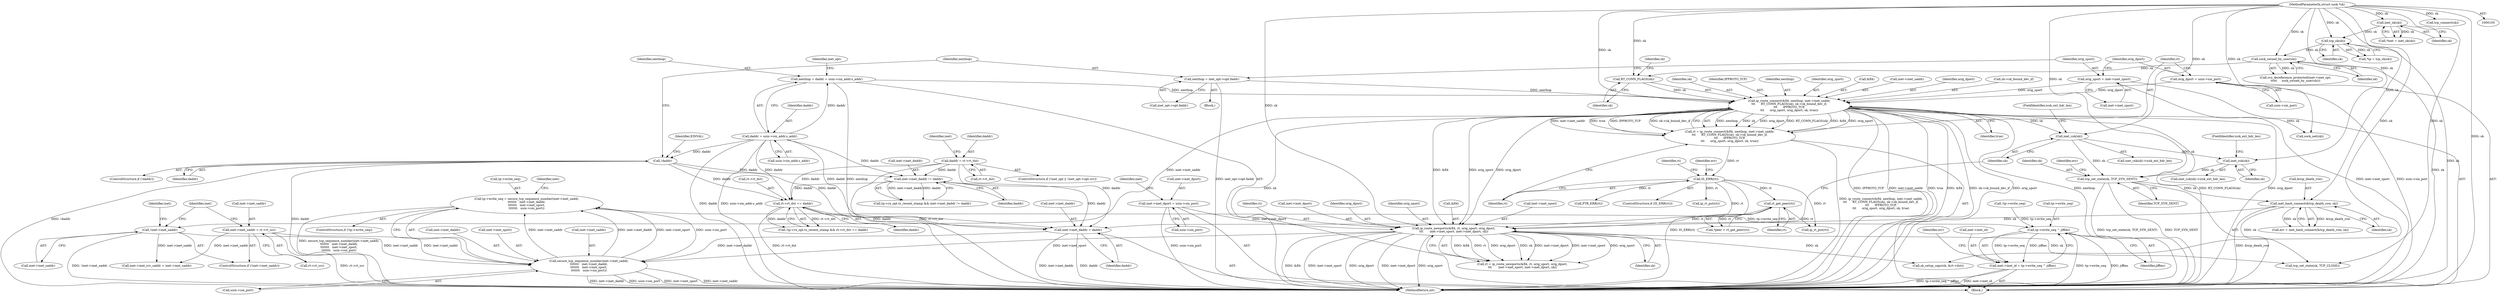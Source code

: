 digraph "0_linux_f6d8bd051c391c1c0458a30b2a7abcd939329259_29@API" {
"1000467" [label="(Call,tp->write_seq = secure_tcp_sequence_number(inet->inet_saddr,\n\t\t\t\t\t\t\t   inet->inet_daddr,\n\t\t\t\t\t\t\t   inet->inet_sport,\n\t\t\t\t\t\t\t   usin->sin_port))"];
"1000471" [label="(Call,secure_tcp_sequence_number(inet->inet_saddr,\n\t\t\t\t\t\t\t   inet->inet_daddr,\n\t\t\t\t\t\t\t   inet->inet_sport,\n\t\t\t\t\t\t\t   usin->sin_port))"];
"1000268" [label="(Call,!inet->inet_saddr)"];
"1000202" [label="(Call,ip_route_connect(&fl4, nexthop, inet->inet_saddr,\n\t\t\t      RT_CONN_FLAGS(sk), sk->sk_bound_dev_if,\n\t\t\t      IPPROTO_TCP,\n\t\t\t      orig_sport, orig_dport, sk, true))"];
"1000183" [label="(Call,nexthop = inet_opt->opt.faddr)"];
"1000151" [label="(Call,nexthop = daddr = usin->sin_addr.s_addr)"];
"1000153" [label="(Call,daddr = usin->sin_addr.s_addr)"];
"1000209" [label="(Call,RT_CONN_FLAGS(sk))"];
"1000166" [label="(Call,sock_owned_by_user(sk))"];
"1000124" [label="(Call,tcp_sk(sk))"];
"1000119" [label="(Call,inet_sk(sk))"];
"1000106" [label="(MethodParameterIn,struct sock *sk)"];
"1000190" [label="(Call,orig_sport = inet->inet_sport)"];
"1000195" [label="(Call,orig_dport = usin->sin_port)"];
"1000272" [label="(Call,inet->inet_saddr = rt->rt_src)"];
"1000382" [label="(Call,inet->inet_daddr = daddr)"];
"1000330" [label="(Call,rt->rt_dst == daddr)"];
"1000178" [label="(Call,!daddr)"];
"1000262" [label="(Call,daddr = rt->rt_dst)"];
"1000293" [label="(Call,inet->inet_daddr != daddr)"];
"1000426" [label="(Call,ip_route_newports(&fl4, rt, orig_sport, orig_dport,\n\t\t\t       inet->inet_sport, inet->inet_dport, sk))"];
"1000220" [label="(Call,IS_ERR(rt))"];
"1000200" [label="(Call,rt = ip_route_connect(&fl4, nexthop, inet->inet_saddr,\n\t\t\t      RT_CONN_FLAGS(sk), sk->sk_bound_dev_if,\n\t\t\t      IPPROTO_TCP,\n\t\t\t      orig_sport, orig_dport, sk, true))"];
"1000339" [label="(Call,rt_get_peer(rt))"];
"1000375" [label="(Call,inet->inet_dport = usin->sin_port)"];
"1000417" [label="(Call,inet_hash_connect(&tcp_death_row, sk))"];
"1000412" [label="(Call,tcp_set_state(sk, TCP_SYN_SENT))"];
"1000397" [label="(Call,inet_csk(sk))"];
"1000389" [label="(Call,inet_csk(sk))"];
"1000488" [label="(Call,tp->write_seq ^ jiffies)"];
"1000484" [label="(Call,inet->inet_id = tp->write_seq ^ jiffies)"];
"1000202" [label="(Call,ip_route_connect(&fl4, nexthop, inet->inet_saddr,\n\t\t\t      RT_CONN_FLAGS(sk), sk->sk_bound_dev_if,\n\t\t\t      IPPROTO_TCP,\n\t\t\t      orig_sport, orig_dport, sk, true))"];
"1000412" [label="(Call,tcp_set_state(sk, TCP_SYN_SENT))"];
"1000182" [label="(Identifier,EINVAL)"];
"1000212" [label="(Identifier,sk)"];
"1000417" [label="(Call,inet_hash_connect(&tcp_death_row, sk))"];
"1000427" [label="(Call,&fl4)"];
"1000276" [label="(Call,rt->rt_src)"];
"1000210" [label="(Identifier,sk)"];
"1000416" [label="(Identifier,err)"];
"1000294" [label="(Call,inet->inet_daddr)"];
"1000197" [label="(Call,usin->sin_port)"];
"1000399" [label="(FieldIdentifier,icsk_ext_hdr_len)"];
"1000216" [label="(Identifier,orig_dport)"];
"1000161" [label="(Identifier,inet_opt)"];
"1000468" [label="(Call,tp->write_seq)"];
"1000190" [label="(Call,orig_sport = inet->inet_sport)"];
"1000152" [label="(Identifier,nexthop)"];
"1000211" [label="(Call,sk->sk_bound_dev_if)"];
"1000481" [label="(Call,usin->sin_port)"];
"1000382" [label="(Call,inet->inet_daddr = daddr)"];
"1000334" [label="(Identifier,daddr)"];
"1000217" [label="(Identifier,sk)"];
"1000117" [label="(Call,*inet = inet_sk(sk))"];
"1000432" [label="(Call,inet->inet_sport)"];
"1000475" [label="(Call,inet->inet_daddr)"];
"1000167" [label="(Identifier,sk)"];
"1000463" [label="(Call,!tp->write_seq)"];
"1000195" [label="(Call,orig_dport = usin->sin_port)"];
"1000337" [label="(Call,*peer = rt_get_peer(rt))"];
"1000489" [label="(Call,tp->write_seq)"];
"1000462" [label="(ControlStructure,if (!tp->write_seq))"];
"1000415" [label="(Call,err = inet_hash_connect(&tcp_death_row, sk))"];
"1000177" [label="(ControlStructure,if (!daddr))"];
"1000396" [label="(Call,inet_csk(sk)->icsk_ext_hdr_len)"];
"1000166" [label="(Call,sock_owned_by_user(sk))"];
"1000241" [label="(Identifier,rt)"];
"1000340" [label="(Identifier,rt)"];
"1000438" [label="(Identifier,sk)"];
"1000269" [label="(Call,inet->inet_saddr)"];
"1000492" [label="(Identifier,jiffies)"];
"1000151" [label="(Call,nexthop = daddr = usin->sin_addr.s_addr)"];
"1000106" [label="(MethodParameterIn,struct sock *sk)"];
"1000119" [label="(Call,inet_sk(sk))"];
"1000214" [label="(Identifier,IPPROTO_TCP)"];
"1000184" [label="(Identifier,nexthop)"];
"1000233" [label="(Call,sock_net(sk))"];
"1000424" [label="(Call,rt = ip_route_newports(&fl4, rt, orig_sport, orig_dport,\n\t\t\t       inet->inet_sport, inet->inet_dport, sk))"];
"1000191" [label="(Identifier,orig_sport)"];
"1000467" [label="(Call,tp->write_seq = secure_tcp_sequence_number(inet->inet_saddr,\n\t\t\t\t\t\t\t   inet->inet_daddr,\n\t\t\t\t\t\t\t   inet->inet_sport,\n\t\t\t\t\t\t\t   usin->sin_port))"];
"1000155" [label="(Call,usin->sin_addr.s_addr)"];
"1000196" [label="(Identifier,orig_dport)"];
"1000388" [label="(Call,inet_csk(sk)->icsk_ext_hdr_len)"];
"1000120" [label="(Identifier,sk)"];
"1000375" [label="(Call,inet->inet_dport = usin->sin_port)"];
"1000383" [label="(Call,inet->inet_daddr)"];
"1000413" [label="(Identifier,sk)"];
"1000429" [label="(Identifier,rt)"];
"1000494" [label="(Identifier,err)"];
"1000268" [label="(Call,!inet->inet_saddr)"];
"1000221" [label="(Identifier,rt)"];
"1000376" [label="(Call,inet->inet_dport)"];
"1000426" [label="(Call,ip_route_newports(&fl4, rt, orig_sport, orig_dport,\n\t\t\t       inet->inet_sport, inet->inet_dport, sk))"];
"1000262" [label="(Call,daddr = rt->rt_dst)"];
"1000420" [label="(Identifier,sk)"];
"1000485" [label="(Call,inet->inet_id)"];
"1000323" [label="(Call,!tp->rx_opt.ts_recent_stamp && rt->rt_dst == daddr)"];
"1000471" [label="(Call,secure_tcp_sequence_number(inet->inet_saddr,\n\t\t\t\t\t\t\t   inet->inet_daddr,\n\t\t\t\t\t\t\t   inet->inet_sport,\n\t\t\t\t\t\t\t   usin->sin_port))"];
"1000201" [label="(Identifier,rt)"];
"1000205" [label="(Identifier,nexthop)"];
"1000506" [label="(Call,tcp_set_state(sk, TCP_CLOSE))"];
"1000125" [label="(Identifier,sk)"];
"1000488" [label="(Call,tp->write_seq ^ jiffies)"];
"1000384" [label="(Identifier,inet)"];
"1000179" [label="(Identifier,daddr)"];
"1000523" [label="(MethodReturn,int)"];
"1000414" [label="(Identifier,TCP_SYN_SENT)"];
"1000330" [label="(Call,rt->rt_dst == daddr)"];
"1000162" [label="(Call,rcu_dereference_protected(inet->inet_opt,\n\t\t\t\t\t     sock_owned_by_user(sk)))"];
"1000220" [label="(Call,IS_ERR(rt))"];
"1000263" [label="(Identifier,daddr)"];
"1000486" [label="(Identifier,inet)"];
"1000418" [label="(Call,&tcp_death_row)"];
"1000398" [label="(Identifier,sk)"];
"1000252" [label="(ControlStructure,if (!inet_opt || !inet_opt->opt.srr))"];
"1000281" [label="(Identifier,inet)"];
"1000331" [label="(Call,rt->rt_dst)"];
"1000124" [label="(Call,tcp_sk(sk))"];
"1000225" [label="(Call,PTR_ERR(rt))"];
"1000122" [label="(Call,*tp = tcp_sk(sk))"];
"1000215" [label="(Identifier,orig_sport)"];
"1000484" [label="(Call,inet->inet_id = tp->write_seq ^ jiffies)"];
"1000219" [label="(ControlStructure,if (IS_ERR(rt)))"];
"1000154" [label="(Identifier,daddr)"];
"1000203" [label="(Call,&fl4)"];
"1000293" [label="(Call,inet->inet_daddr != daddr)"];
"1000279" [label="(Call,inet->inet_rcv_saddr = inet->inet_saddr)"];
"1000287" [label="(Call,tp->rx_opt.ts_recent_stamp && inet->inet_daddr != daddr)"];
"1000192" [label="(Call,inet->inet_sport)"];
"1000379" [label="(Call,usin->sin_port)"];
"1000183" [label="(Call,nexthop = inet_opt->opt.faddr)"];
"1000390" [label="(Identifier,sk)"];
"1000264" [label="(Call,rt->rt_dst)"];
"1000200" [label="(Call,rt = ip_route_connect(&fl4, nexthop, inet->inet_saddr,\n\t\t\t      RT_CONN_FLAGS(sk), sk->sk_bound_dev_if,\n\t\t\t      IPPROTO_TCP,\n\t\t\t      orig_sport, orig_dport, sk, true))"];
"1000206" [label="(Call,inet->inet_saddr)"];
"1000185" [label="(Call,inet_opt->opt.faddr)"];
"1000274" [label="(Identifier,inet)"];
"1000209" [label="(Call,RT_CONN_FLAGS(sk))"];
"1000339" [label="(Call,rt_get_peer(rt))"];
"1000495" [label="(Call,tcp_connect(sk))"];
"1000478" [label="(Call,inet->inet_sport)"];
"1000435" [label="(Call,inet->inet_dport)"];
"1000267" [label="(ControlStructure,if (!inet->inet_saddr))"];
"1000178" [label="(Call,!daddr)"];
"1000273" [label="(Call,inet->inet_saddr)"];
"1000153" [label="(Call,daddr = usin->sin_addr.s_addr)"];
"1000270" [label="(Identifier,inet)"];
"1000224" [label="(Identifier,err)"];
"1000247" [label="(Call,ip_rt_put(rt))"];
"1000391" [label="(FieldIdentifier,icsk_ext_hdr_len)"];
"1000218" [label="(Identifier,true)"];
"1000297" [label="(Identifier,daddr)"];
"1000109" [label="(Block,)"];
"1000176" [label="(Block,)"];
"1000272" [label="(Call,inet->inet_saddr = rt->rt_src)"];
"1000456" [label="(Call,sk_setup_caps(sk, &rt->dst))"];
"1000431" [label="(Identifier,orig_dport)"];
"1000472" [label="(Call,inet->inet_saddr)"];
"1000389" [label="(Call,inet_csk(sk))"];
"1000397" [label="(Call,inet_csk(sk))"];
"1000509" [label="(Call,ip_rt_put(rt))"];
"1000430" [label="(Identifier,orig_sport)"];
"1000386" [label="(Identifier,daddr)"];
"1000467" -> "1000462"  [label="AST: "];
"1000467" -> "1000471"  [label="CFG: "];
"1000468" -> "1000467"  [label="AST: "];
"1000471" -> "1000467"  [label="AST: "];
"1000486" -> "1000467"  [label="CFG: "];
"1000467" -> "1000523"  [label="DDG: secure_tcp_sequence_number(inet->inet_saddr,\n\t\t\t\t\t\t\t   inet->inet_daddr,\n\t\t\t\t\t\t\t   inet->inet_sport,\n\t\t\t\t\t\t\t   usin->sin_port)"];
"1000471" -> "1000467"  [label="DDG: inet->inet_saddr"];
"1000471" -> "1000467"  [label="DDG: inet->inet_daddr"];
"1000471" -> "1000467"  [label="DDG: inet->inet_sport"];
"1000471" -> "1000467"  [label="DDG: usin->sin_port"];
"1000467" -> "1000488"  [label="DDG: tp->write_seq"];
"1000471" -> "1000481"  [label="CFG: "];
"1000472" -> "1000471"  [label="AST: "];
"1000475" -> "1000471"  [label="AST: "];
"1000478" -> "1000471"  [label="AST: "];
"1000481" -> "1000471"  [label="AST: "];
"1000471" -> "1000523"  [label="DDG: inet->inet_saddr"];
"1000471" -> "1000523"  [label="DDG: inet->inet_daddr"];
"1000471" -> "1000523"  [label="DDG: usin->sin_port"];
"1000471" -> "1000523"  [label="DDG: inet->inet_sport"];
"1000268" -> "1000471"  [label="DDG: inet->inet_saddr"];
"1000272" -> "1000471"  [label="DDG: inet->inet_saddr"];
"1000382" -> "1000471"  [label="DDG: inet->inet_daddr"];
"1000426" -> "1000471"  [label="DDG: inet->inet_sport"];
"1000268" -> "1000267"  [label="AST: "];
"1000268" -> "1000269"  [label="CFG: "];
"1000269" -> "1000268"  [label="AST: "];
"1000274" -> "1000268"  [label="CFG: "];
"1000281" -> "1000268"  [label="CFG: "];
"1000268" -> "1000523"  [label="DDG: !inet->inet_saddr"];
"1000202" -> "1000268"  [label="DDG: inet->inet_saddr"];
"1000268" -> "1000279"  [label="DDG: inet->inet_saddr"];
"1000202" -> "1000200"  [label="AST: "];
"1000202" -> "1000218"  [label="CFG: "];
"1000203" -> "1000202"  [label="AST: "];
"1000205" -> "1000202"  [label="AST: "];
"1000206" -> "1000202"  [label="AST: "];
"1000209" -> "1000202"  [label="AST: "];
"1000211" -> "1000202"  [label="AST: "];
"1000214" -> "1000202"  [label="AST: "];
"1000215" -> "1000202"  [label="AST: "];
"1000216" -> "1000202"  [label="AST: "];
"1000217" -> "1000202"  [label="AST: "];
"1000218" -> "1000202"  [label="AST: "];
"1000200" -> "1000202"  [label="CFG: "];
"1000202" -> "1000523"  [label="DDG: RT_CONN_FLAGS(sk)"];
"1000202" -> "1000523"  [label="DDG: orig_dport"];
"1000202" -> "1000523"  [label="DDG: sk"];
"1000202" -> "1000523"  [label="DDG: IPPROTO_TCP"];
"1000202" -> "1000523"  [label="DDG: inet->inet_saddr"];
"1000202" -> "1000523"  [label="DDG: true"];
"1000202" -> "1000523"  [label="DDG: &fl4"];
"1000202" -> "1000523"  [label="DDG: sk->sk_bound_dev_if"];
"1000202" -> "1000523"  [label="DDG: orig_sport"];
"1000202" -> "1000523"  [label="DDG: nexthop"];
"1000202" -> "1000200"  [label="DDG: nexthop"];
"1000202" -> "1000200"  [label="DDG: sk"];
"1000202" -> "1000200"  [label="DDG: orig_dport"];
"1000202" -> "1000200"  [label="DDG: RT_CONN_FLAGS(sk)"];
"1000202" -> "1000200"  [label="DDG: &fl4"];
"1000202" -> "1000200"  [label="DDG: orig_sport"];
"1000202" -> "1000200"  [label="DDG: inet->inet_saddr"];
"1000202" -> "1000200"  [label="DDG: true"];
"1000202" -> "1000200"  [label="DDG: IPPROTO_TCP"];
"1000202" -> "1000200"  [label="DDG: sk->sk_bound_dev_if"];
"1000183" -> "1000202"  [label="DDG: nexthop"];
"1000151" -> "1000202"  [label="DDG: nexthop"];
"1000209" -> "1000202"  [label="DDG: sk"];
"1000190" -> "1000202"  [label="DDG: orig_sport"];
"1000195" -> "1000202"  [label="DDG: orig_dport"];
"1000106" -> "1000202"  [label="DDG: sk"];
"1000202" -> "1000233"  [label="DDG: sk"];
"1000202" -> "1000389"  [label="DDG: sk"];
"1000202" -> "1000426"  [label="DDG: &fl4"];
"1000202" -> "1000426"  [label="DDG: orig_sport"];
"1000202" -> "1000426"  [label="DDG: orig_dport"];
"1000183" -> "1000176"  [label="AST: "];
"1000183" -> "1000185"  [label="CFG: "];
"1000184" -> "1000183"  [label="AST: "];
"1000185" -> "1000183"  [label="AST: "];
"1000191" -> "1000183"  [label="CFG: "];
"1000183" -> "1000523"  [label="DDG: inet_opt->opt.faddr"];
"1000151" -> "1000109"  [label="AST: "];
"1000151" -> "1000153"  [label="CFG: "];
"1000152" -> "1000151"  [label="AST: "];
"1000153" -> "1000151"  [label="AST: "];
"1000161" -> "1000151"  [label="CFG: "];
"1000151" -> "1000523"  [label="DDG: nexthop"];
"1000153" -> "1000151"  [label="DDG: daddr"];
"1000153" -> "1000155"  [label="CFG: "];
"1000154" -> "1000153"  [label="AST: "];
"1000155" -> "1000153"  [label="AST: "];
"1000153" -> "1000523"  [label="DDG: usin->sin_addr.s_addr"];
"1000153" -> "1000523"  [label="DDG: daddr"];
"1000153" -> "1000178"  [label="DDG: daddr"];
"1000153" -> "1000293"  [label="DDG: daddr"];
"1000153" -> "1000330"  [label="DDG: daddr"];
"1000153" -> "1000382"  [label="DDG: daddr"];
"1000209" -> "1000210"  [label="CFG: "];
"1000210" -> "1000209"  [label="AST: "];
"1000212" -> "1000209"  [label="CFG: "];
"1000166" -> "1000209"  [label="DDG: sk"];
"1000106" -> "1000209"  [label="DDG: sk"];
"1000166" -> "1000162"  [label="AST: "];
"1000166" -> "1000167"  [label="CFG: "];
"1000167" -> "1000166"  [label="AST: "];
"1000162" -> "1000166"  [label="CFG: "];
"1000166" -> "1000523"  [label="DDG: sk"];
"1000166" -> "1000162"  [label="DDG: sk"];
"1000124" -> "1000166"  [label="DDG: sk"];
"1000106" -> "1000166"  [label="DDG: sk"];
"1000124" -> "1000122"  [label="AST: "];
"1000124" -> "1000125"  [label="CFG: "];
"1000125" -> "1000124"  [label="AST: "];
"1000122" -> "1000124"  [label="CFG: "];
"1000124" -> "1000523"  [label="DDG: sk"];
"1000124" -> "1000122"  [label="DDG: sk"];
"1000119" -> "1000124"  [label="DDG: sk"];
"1000106" -> "1000124"  [label="DDG: sk"];
"1000119" -> "1000117"  [label="AST: "];
"1000119" -> "1000120"  [label="CFG: "];
"1000120" -> "1000119"  [label="AST: "];
"1000117" -> "1000119"  [label="CFG: "];
"1000119" -> "1000117"  [label="DDG: sk"];
"1000106" -> "1000119"  [label="DDG: sk"];
"1000106" -> "1000105"  [label="AST: "];
"1000106" -> "1000523"  [label="DDG: sk"];
"1000106" -> "1000233"  [label="DDG: sk"];
"1000106" -> "1000389"  [label="DDG: sk"];
"1000106" -> "1000397"  [label="DDG: sk"];
"1000106" -> "1000412"  [label="DDG: sk"];
"1000106" -> "1000417"  [label="DDG: sk"];
"1000106" -> "1000426"  [label="DDG: sk"];
"1000106" -> "1000456"  [label="DDG: sk"];
"1000106" -> "1000495"  [label="DDG: sk"];
"1000106" -> "1000506"  [label="DDG: sk"];
"1000190" -> "1000109"  [label="AST: "];
"1000190" -> "1000192"  [label="CFG: "];
"1000191" -> "1000190"  [label="AST: "];
"1000192" -> "1000190"  [label="AST: "];
"1000196" -> "1000190"  [label="CFG: "];
"1000190" -> "1000523"  [label="DDG: inet->inet_sport"];
"1000195" -> "1000109"  [label="AST: "];
"1000195" -> "1000197"  [label="CFG: "];
"1000196" -> "1000195"  [label="AST: "];
"1000197" -> "1000195"  [label="AST: "];
"1000201" -> "1000195"  [label="CFG: "];
"1000195" -> "1000523"  [label="DDG: usin->sin_port"];
"1000272" -> "1000267"  [label="AST: "];
"1000272" -> "1000276"  [label="CFG: "];
"1000273" -> "1000272"  [label="AST: "];
"1000276" -> "1000272"  [label="AST: "];
"1000281" -> "1000272"  [label="CFG: "];
"1000272" -> "1000523"  [label="DDG: rt->rt_src"];
"1000272" -> "1000279"  [label="DDG: inet->inet_saddr"];
"1000382" -> "1000109"  [label="AST: "];
"1000382" -> "1000386"  [label="CFG: "];
"1000383" -> "1000382"  [label="AST: "];
"1000386" -> "1000382"  [label="AST: "];
"1000390" -> "1000382"  [label="CFG: "];
"1000382" -> "1000523"  [label="DDG: inet->inet_daddr"];
"1000382" -> "1000523"  [label="DDG: daddr"];
"1000330" -> "1000382"  [label="DDG: daddr"];
"1000178" -> "1000382"  [label="DDG: daddr"];
"1000262" -> "1000382"  [label="DDG: daddr"];
"1000293" -> "1000382"  [label="DDG: daddr"];
"1000330" -> "1000323"  [label="AST: "];
"1000330" -> "1000334"  [label="CFG: "];
"1000331" -> "1000330"  [label="AST: "];
"1000334" -> "1000330"  [label="AST: "];
"1000323" -> "1000330"  [label="CFG: "];
"1000330" -> "1000523"  [label="DDG: rt->rt_dst"];
"1000330" -> "1000323"  [label="DDG: rt->rt_dst"];
"1000330" -> "1000323"  [label="DDG: daddr"];
"1000178" -> "1000330"  [label="DDG: daddr"];
"1000262" -> "1000330"  [label="DDG: daddr"];
"1000293" -> "1000330"  [label="DDG: daddr"];
"1000178" -> "1000177"  [label="AST: "];
"1000178" -> "1000179"  [label="CFG: "];
"1000179" -> "1000178"  [label="AST: "];
"1000182" -> "1000178"  [label="CFG: "];
"1000184" -> "1000178"  [label="CFG: "];
"1000178" -> "1000523"  [label="DDG: !daddr"];
"1000178" -> "1000523"  [label="DDG: daddr"];
"1000178" -> "1000293"  [label="DDG: daddr"];
"1000262" -> "1000252"  [label="AST: "];
"1000262" -> "1000264"  [label="CFG: "];
"1000263" -> "1000262"  [label="AST: "];
"1000264" -> "1000262"  [label="AST: "];
"1000270" -> "1000262"  [label="CFG: "];
"1000262" -> "1000523"  [label="DDG: rt->rt_dst"];
"1000262" -> "1000293"  [label="DDG: daddr"];
"1000293" -> "1000287"  [label="AST: "];
"1000293" -> "1000297"  [label="CFG: "];
"1000294" -> "1000293"  [label="AST: "];
"1000297" -> "1000293"  [label="AST: "];
"1000287" -> "1000293"  [label="CFG: "];
"1000293" -> "1000287"  [label="DDG: inet->inet_daddr"];
"1000293" -> "1000287"  [label="DDG: daddr"];
"1000426" -> "1000424"  [label="AST: "];
"1000426" -> "1000438"  [label="CFG: "];
"1000427" -> "1000426"  [label="AST: "];
"1000429" -> "1000426"  [label="AST: "];
"1000430" -> "1000426"  [label="AST: "];
"1000431" -> "1000426"  [label="AST: "];
"1000432" -> "1000426"  [label="AST: "];
"1000435" -> "1000426"  [label="AST: "];
"1000438" -> "1000426"  [label="AST: "];
"1000424" -> "1000426"  [label="CFG: "];
"1000426" -> "1000523"  [label="DDG: &fl4"];
"1000426" -> "1000523"  [label="DDG: inet->inet_sport"];
"1000426" -> "1000523"  [label="DDG: orig_dport"];
"1000426" -> "1000523"  [label="DDG: inet->inet_dport"];
"1000426" -> "1000523"  [label="DDG: orig_sport"];
"1000426" -> "1000424"  [label="DDG: &fl4"];
"1000426" -> "1000424"  [label="DDG: rt"];
"1000426" -> "1000424"  [label="DDG: orig_dport"];
"1000426" -> "1000424"  [label="DDG: sk"];
"1000426" -> "1000424"  [label="DDG: inet->inet_dport"];
"1000426" -> "1000424"  [label="DDG: inet->inet_sport"];
"1000426" -> "1000424"  [label="DDG: orig_sport"];
"1000220" -> "1000426"  [label="DDG: rt"];
"1000339" -> "1000426"  [label="DDG: rt"];
"1000375" -> "1000426"  [label="DDG: inet->inet_dport"];
"1000417" -> "1000426"  [label="DDG: sk"];
"1000426" -> "1000456"  [label="DDG: sk"];
"1000426" -> "1000506"  [label="DDG: sk"];
"1000220" -> "1000219"  [label="AST: "];
"1000220" -> "1000221"  [label="CFG: "];
"1000221" -> "1000220"  [label="AST: "];
"1000224" -> "1000220"  [label="CFG: "];
"1000241" -> "1000220"  [label="CFG: "];
"1000220" -> "1000523"  [label="DDG: IS_ERR(rt)"];
"1000200" -> "1000220"  [label="DDG: rt"];
"1000220" -> "1000225"  [label="DDG: rt"];
"1000220" -> "1000247"  [label="DDG: rt"];
"1000220" -> "1000339"  [label="DDG: rt"];
"1000220" -> "1000509"  [label="DDG: rt"];
"1000200" -> "1000109"  [label="AST: "];
"1000201" -> "1000200"  [label="AST: "];
"1000221" -> "1000200"  [label="CFG: "];
"1000200" -> "1000523"  [label="DDG: ip_route_connect(&fl4, nexthop, inet->inet_saddr,\n\t\t\t      RT_CONN_FLAGS(sk), sk->sk_bound_dev_if,\n\t\t\t      IPPROTO_TCP,\n\t\t\t      orig_sport, orig_dport, sk, true)"];
"1000339" -> "1000337"  [label="AST: "];
"1000339" -> "1000340"  [label="CFG: "];
"1000340" -> "1000339"  [label="AST: "];
"1000337" -> "1000339"  [label="CFG: "];
"1000339" -> "1000337"  [label="DDG: rt"];
"1000339" -> "1000509"  [label="DDG: rt"];
"1000375" -> "1000109"  [label="AST: "];
"1000375" -> "1000379"  [label="CFG: "];
"1000376" -> "1000375"  [label="AST: "];
"1000379" -> "1000375"  [label="AST: "];
"1000384" -> "1000375"  [label="CFG: "];
"1000375" -> "1000523"  [label="DDG: usin->sin_port"];
"1000417" -> "1000415"  [label="AST: "];
"1000417" -> "1000420"  [label="CFG: "];
"1000418" -> "1000417"  [label="AST: "];
"1000420" -> "1000417"  [label="AST: "];
"1000415" -> "1000417"  [label="CFG: "];
"1000417" -> "1000523"  [label="DDG: &tcp_death_row"];
"1000417" -> "1000415"  [label="DDG: &tcp_death_row"];
"1000417" -> "1000415"  [label="DDG: sk"];
"1000412" -> "1000417"  [label="DDG: sk"];
"1000417" -> "1000506"  [label="DDG: sk"];
"1000412" -> "1000109"  [label="AST: "];
"1000412" -> "1000414"  [label="CFG: "];
"1000413" -> "1000412"  [label="AST: "];
"1000414" -> "1000412"  [label="AST: "];
"1000416" -> "1000412"  [label="CFG: "];
"1000412" -> "1000523"  [label="DDG: tcp_set_state(sk, TCP_SYN_SENT)"];
"1000412" -> "1000523"  [label="DDG: TCP_SYN_SENT"];
"1000397" -> "1000412"  [label="DDG: sk"];
"1000389" -> "1000412"  [label="DDG: sk"];
"1000397" -> "1000396"  [label="AST: "];
"1000397" -> "1000398"  [label="CFG: "];
"1000398" -> "1000397"  [label="AST: "];
"1000399" -> "1000397"  [label="CFG: "];
"1000389" -> "1000397"  [label="DDG: sk"];
"1000389" -> "1000388"  [label="AST: "];
"1000389" -> "1000390"  [label="CFG: "];
"1000390" -> "1000389"  [label="AST: "];
"1000391" -> "1000389"  [label="CFG: "];
"1000488" -> "1000484"  [label="AST: "];
"1000488" -> "1000492"  [label="CFG: "];
"1000489" -> "1000488"  [label="AST: "];
"1000492" -> "1000488"  [label="AST: "];
"1000484" -> "1000488"  [label="CFG: "];
"1000488" -> "1000523"  [label="DDG: tp->write_seq"];
"1000488" -> "1000523"  [label="DDG: jiffies"];
"1000488" -> "1000484"  [label="DDG: tp->write_seq"];
"1000488" -> "1000484"  [label="DDG: jiffies"];
"1000463" -> "1000488"  [label="DDG: tp->write_seq"];
"1000484" -> "1000109"  [label="AST: "];
"1000485" -> "1000484"  [label="AST: "];
"1000494" -> "1000484"  [label="CFG: "];
"1000484" -> "1000523"  [label="DDG: tp->write_seq ^ jiffies"];
"1000484" -> "1000523"  [label="DDG: inet->inet_id"];
}

